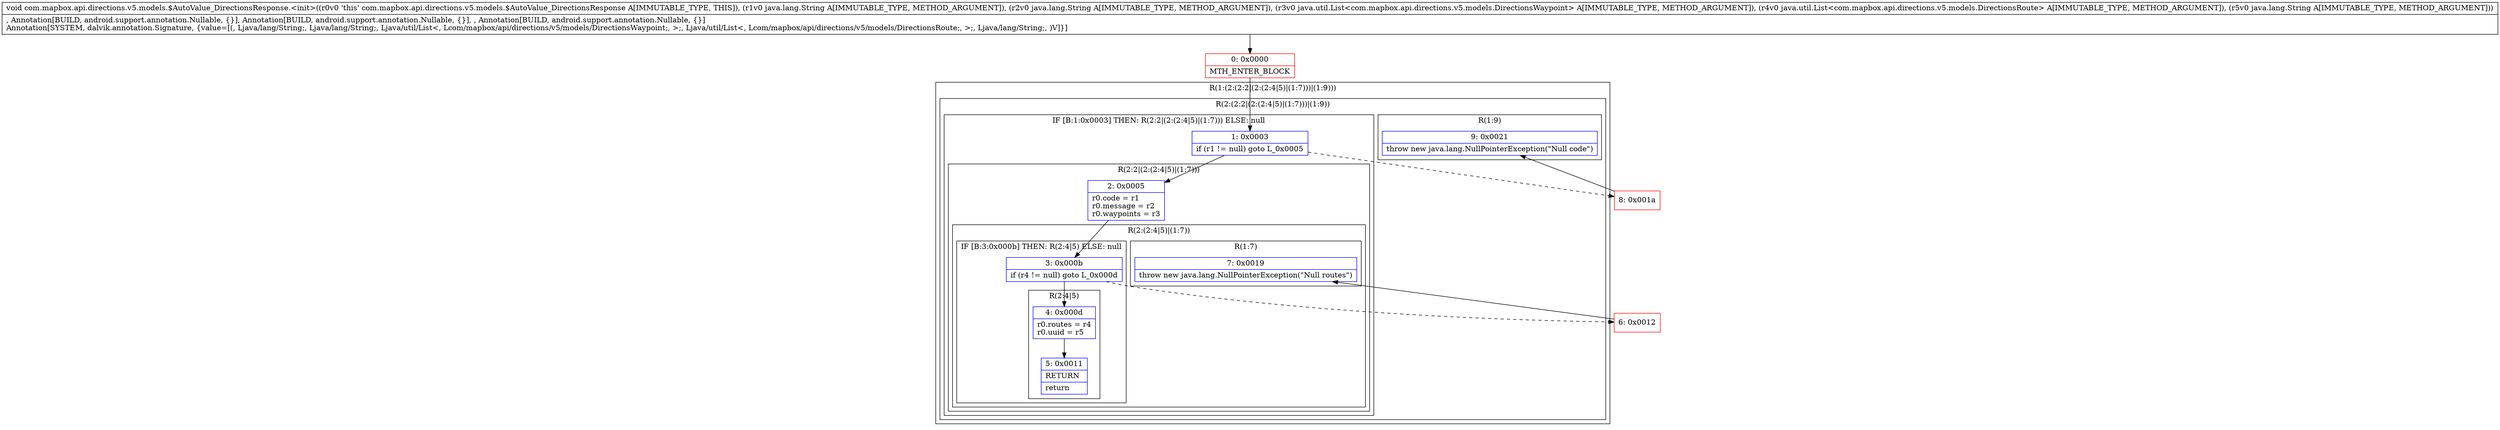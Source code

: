digraph "CFG forcom.mapbox.api.directions.v5.models.$AutoValue_DirectionsResponse.\<init\>(Ljava\/lang\/String;Ljava\/lang\/String;Ljava\/util\/List;Ljava\/util\/List;Ljava\/lang\/String;)V" {
subgraph cluster_Region_1286773874 {
label = "R(1:(2:(2:2|(2:(2:4|5)|(1:7)))|(1:9)))";
node [shape=record,color=blue];
subgraph cluster_Region_1606064718 {
label = "R(2:(2:2|(2:(2:4|5)|(1:7)))|(1:9))";
node [shape=record,color=blue];
subgraph cluster_IfRegion_732254476 {
label = "IF [B:1:0x0003] THEN: R(2:2|(2:(2:4|5)|(1:7))) ELSE: null";
node [shape=record,color=blue];
Node_1 [shape=record,label="{1\:\ 0x0003|if (r1 != null) goto L_0x0005\l}"];
subgraph cluster_Region_2129337432 {
label = "R(2:2|(2:(2:4|5)|(1:7)))";
node [shape=record,color=blue];
Node_2 [shape=record,label="{2\:\ 0x0005|r0.code = r1\lr0.message = r2\lr0.waypoints = r3\l}"];
subgraph cluster_Region_652365563 {
label = "R(2:(2:4|5)|(1:7))";
node [shape=record,color=blue];
subgraph cluster_IfRegion_763480195 {
label = "IF [B:3:0x000b] THEN: R(2:4|5) ELSE: null";
node [shape=record,color=blue];
Node_3 [shape=record,label="{3\:\ 0x000b|if (r4 != null) goto L_0x000d\l}"];
subgraph cluster_Region_741200142 {
label = "R(2:4|5)";
node [shape=record,color=blue];
Node_4 [shape=record,label="{4\:\ 0x000d|r0.routes = r4\lr0.uuid = r5\l}"];
Node_5 [shape=record,label="{5\:\ 0x0011|RETURN\l|return\l}"];
}
}
subgraph cluster_Region_167907599 {
label = "R(1:7)";
node [shape=record,color=blue];
Node_7 [shape=record,label="{7\:\ 0x0019|throw new java.lang.NullPointerException(\"Null routes\")\l}"];
}
}
}
}
subgraph cluster_Region_1050870562 {
label = "R(1:9)";
node [shape=record,color=blue];
Node_9 [shape=record,label="{9\:\ 0x0021|throw new java.lang.NullPointerException(\"Null code\")\l}"];
}
}
}
Node_0 [shape=record,color=red,label="{0\:\ 0x0000|MTH_ENTER_BLOCK\l}"];
Node_6 [shape=record,color=red,label="{6\:\ 0x0012}"];
Node_8 [shape=record,color=red,label="{8\:\ 0x001a}"];
MethodNode[shape=record,label="{void com.mapbox.api.directions.v5.models.$AutoValue_DirectionsResponse.\<init\>((r0v0 'this' com.mapbox.api.directions.v5.models.$AutoValue_DirectionsResponse A[IMMUTABLE_TYPE, THIS]), (r1v0 java.lang.String A[IMMUTABLE_TYPE, METHOD_ARGUMENT]), (r2v0 java.lang.String A[IMMUTABLE_TYPE, METHOD_ARGUMENT]), (r3v0 java.util.List\<com.mapbox.api.directions.v5.models.DirectionsWaypoint\> A[IMMUTABLE_TYPE, METHOD_ARGUMENT]), (r4v0 java.util.List\<com.mapbox.api.directions.v5.models.DirectionsRoute\> A[IMMUTABLE_TYPE, METHOD_ARGUMENT]), (r5v0 java.lang.String A[IMMUTABLE_TYPE, METHOD_ARGUMENT]))  | , Annotation[BUILD, android.support.annotation.Nullable, \{\}], Annotation[BUILD, android.support.annotation.Nullable, \{\}], , Annotation[BUILD, android.support.annotation.Nullable, \{\}]\lAnnotation[SYSTEM, dalvik.annotation.Signature, \{value=[(, Ljava\/lang\/String;, Ljava\/lang\/String;, Ljava\/util\/List\<, Lcom\/mapbox\/api\/directions\/v5\/models\/DirectionsWaypoint;, \>;, Ljava\/util\/List\<, Lcom\/mapbox\/api\/directions\/v5\/models\/DirectionsRoute;, \>;, Ljava\/lang\/String;, )V]\}]\l}"];
MethodNode -> Node_0;
Node_1 -> Node_2;
Node_1 -> Node_8[style=dashed];
Node_2 -> Node_3;
Node_3 -> Node_4;
Node_3 -> Node_6[style=dashed];
Node_4 -> Node_5;
Node_0 -> Node_1;
Node_6 -> Node_7;
Node_8 -> Node_9;
}

